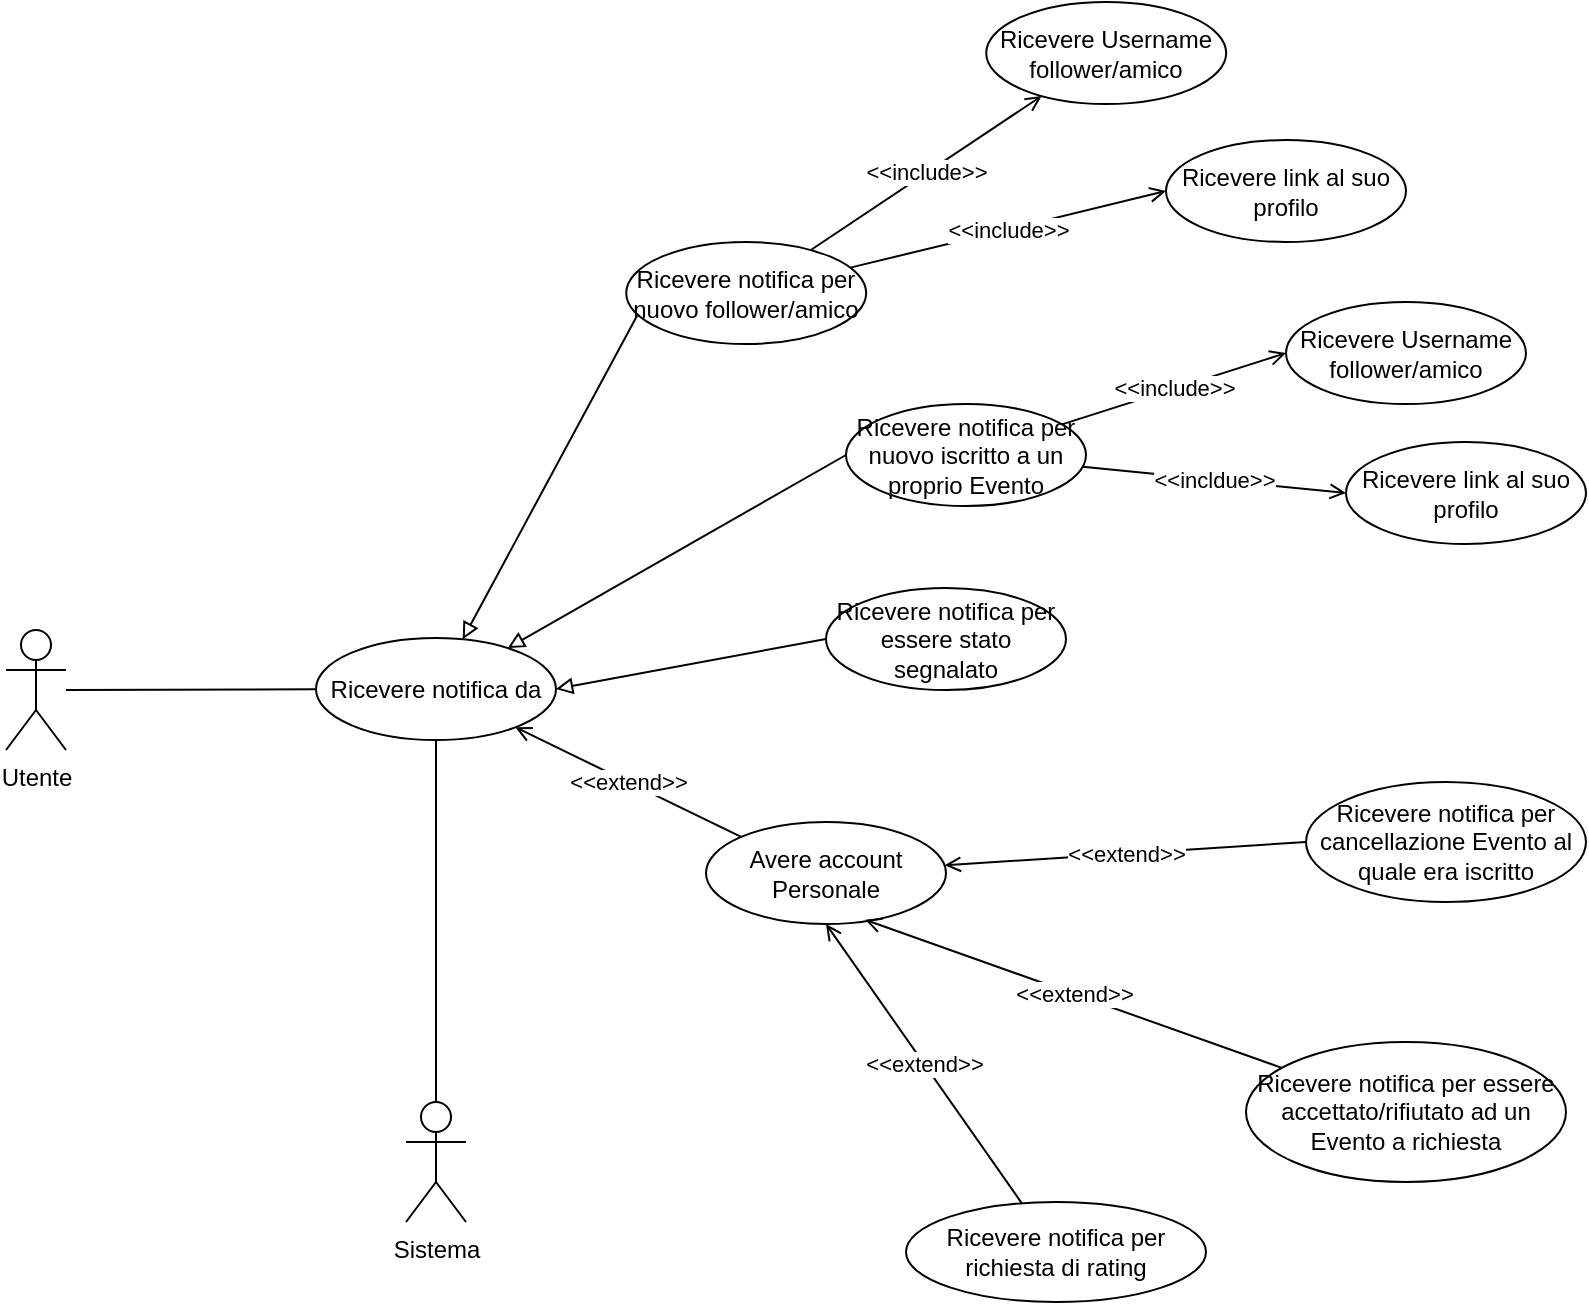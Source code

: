 <mxfile version="20.5.1" type="device"><diagram id="MKAdQQARXICSyJS72vWL" name="Page-1"><mxGraphModel dx="2194" dy="1095" grid="1" gridSize="10" guides="1" tooltips="1" connect="1" arrows="1" fold="1" page="1" pageScale="1" pageWidth="1169" pageHeight="827" math="0" shadow="0"><root><mxCell id="0"/><mxCell id="1" parent="0"/><mxCell id="Fpp9DzzpAphQtUtdZeHX-5" value="" style="edgeStyle=none;rounded=0;orthogonalLoop=1;jettySize=auto;html=1;endArrow=none;endFill=0;" parent="1" source="Fpp9DzzpAphQtUtdZeHX-1" target="Fpp9DzzpAphQtUtdZeHX-2" edge="1"><mxGeometry relative="1" as="geometry"/></mxCell><mxCell id="Fpp9DzzpAphQtUtdZeHX-1" value="Utente" style="shape=umlActor;verticalLabelPosition=bottom;verticalAlign=top;html=1;" parent="1" vertex="1"><mxGeometry x="80" y="384" width="30" height="60" as="geometry"/></mxCell><mxCell id="Fpp9DzzpAphQtUtdZeHX-4" style="rounded=0;orthogonalLoop=1;jettySize=auto;html=1;entryX=0.5;entryY=0;entryDx=0;entryDy=0;entryPerimeter=0;endArrow=none;endFill=0;" parent="1" source="Fpp9DzzpAphQtUtdZeHX-2" target="Fpp9DzzpAphQtUtdZeHX-3" edge="1"><mxGeometry relative="1" as="geometry"/></mxCell><mxCell id="Fpp9DzzpAphQtUtdZeHX-9" style="edgeStyle=none;rounded=0;orthogonalLoop=1;jettySize=auto;html=1;endArrow=block;endFill=0;exitX=0.048;exitY=0.711;exitDx=0;exitDy=0;exitPerimeter=0;" parent="1" source="Fpp9DzzpAphQtUtdZeHX-6" target="Fpp9DzzpAphQtUtdZeHX-2" edge="1"><mxGeometry relative="1" as="geometry"/></mxCell><mxCell id="Fpp9DzzpAphQtUtdZeHX-10" style="edgeStyle=none;rounded=0;orthogonalLoop=1;jettySize=auto;html=1;endArrow=block;endFill=0;exitX=0;exitY=0.5;exitDx=0;exitDy=0;" parent="1" source="Fpp9DzzpAphQtUtdZeHX-7" target="Fpp9DzzpAphQtUtdZeHX-2" edge="1"><mxGeometry relative="1" as="geometry"/></mxCell><mxCell id="Fpp9DzzpAphQtUtdZeHX-11" style="edgeStyle=none;rounded=0;orthogonalLoop=1;jettySize=auto;html=1;endArrow=block;endFill=0;exitX=0;exitY=0.5;exitDx=0;exitDy=0;entryX=1;entryY=0.5;entryDx=0;entryDy=0;" parent="1" source="Fpp9DzzpAphQtUtdZeHX-8" target="Fpp9DzzpAphQtUtdZeHX-2" edge="1"><mxGeometry relative="1" as="geometry"><mxPoint x="355.0" y="384.973" as="targetPoint"/></mxGeometry></mxCell><mxCell id="Fpp9DzzpAphQtUtdZeHX-22" value="&amp;lt;&amp;lt;extend&amp;gt;&amp;gt;" style="edgeStyle=none;rounded=0;orthogonalLoop=1;jettySize=auto;html=1;endArrow=open;endFill=0;exitX=0;exitY=0;exitDx=0;exitDy=0;" parent="1" source="Fpp9DzzpAphQtUtdZeHX-21" target="Fpp9DzzpAphQtUtdZeHX-2" edge="1"><mxGeometry relative="1" as="geometry"/></mxCell><mxCell id="Fpp9DzzpAphQtUtdZeHX-2" value="Ricevere notifica da" style="ellipse;whiteSpace=wrap;html=1;" parent="1" vertex="1"><mxGeometry x="235" y="388" width="120" height="51" as="geometry"/></mxCell><mxCell id="Fpp9DzzpAphQtUtdZeHX-3" value="Sistema" style="shape=umlActor;verticalLabelPosition=bottom;verticalAlign=top;html=1;" parent="1" vertex="1"><mxGeometry x="280" y="620" width="30" height="60" as="geometry"/></mxCell><mxCell id="Fpp9DzzpAphQtUtdZeHX-13" value="&amp;lt;&amp;lt;include&amp;gt;&amp;gt;" style="edgeStyle=none;rounded=0;orthogonalLoop=1;jettySize=auto;html=1;endArrow=open;endFill=0;" parent="1" source="Fpp9DzzpAphQtUtdZeHX-6" target="Fpp9DzzpAphQtUtdZeHX-12" edge="1"><mxGeometry relative="1" as="geometry"/></mxCell><mxCell id="Fpp9DzzpAphQtUtdZeHX-20" value="&amp;lt;&amp;lt;include&amp;gt;&amp;gt;" style="edgeStyle=none;rounded=0;orthogonalLoop=1;jettySize=auto;html=1;entryX=0;entryY=0.5;entryDx=0;entryDy=0;endArrow=open;endFill=0;" parent="1" source="Fpp9DzzpAphQtUtdZeHX-6" target="Fpp9DzzpAphQtUtdZeHX-19" edge="1"><mxGeometry relative="1" as="geometry"/></mxCell><mxCell id="Fpp9DzzpAphQtUtdZeHX-6" value="Ricevere notifica per nuovo follower/amico" style="ellipse;whiteSpace=wrap;html=1;" parent="1" vertex="1"><mxGeometry x="390.1" y="190" width="120" height="51" as="geometry"/></mxCell><mxCell id="Fpp9DzzpAphQtUtdZeHX-15" value="&amp;lt;&amp;lt;include&amp;gt;&amp;gt;" style="edgeStyle=none;rounded=0;orthogonalLoop=1;jettySize=auto;html=1;entryX=0;entryY=0.5;entryDx=0;entryDy=0;endArrow=open;endFill=0;" parent="1" source="Fpp9DzzpAphQtUtdZeHX-7" target="Fpp9DzzpAphQtUtdZeHX-14" edge="1"><mxGeometry relative="1" as="geometry"/></mxCell><mxCell id="Fpp9DzzpAphQtUtdZeHX-18" value="&amp;lt;&amp;lt;incldue&amp;gt;&amp;gt;" style="edgeStyle=none;rounded=0;orthogonalLoop=1;jettySize=auto;html=1;entryX=0;entryY=0.5;entryDx=0;entryDy=0;endArrow=open;endFill=0;" parent="1" source="Fpp9DzzpAphQtUtdZeHX-7" target="Fpp9DzzpAphQtUtdZeHX-17" edge="1"><mxGeometry relative="1" as="geometry"/></mxCell><mxCell id="Fpp9DzzpAphQtUtdZeHX-7" value="Ricevere notifica per nuovo iscritto a un proprio Evento" style="ellipse;whiteSpace=wrap;html=1;" parent="1" vertex="1"><mxGeometry x="500" y="271" width="120" height="51" as="geometry"/></mxCell><mxCell id="Fpp9DzzpAphQtUtdZeHX-8" value="Ricevere notifica per essere stato segnalato" style="ellipse;whiteSpace=wrap;html=1;" parent="1" vertex="1"><mxGeometry x="490" y="363" width="120" height="51" as="geometry"/></mxCell><mxCell id="Fpp9DzzpAphQtUtdZeHX-12" value="Ricevere Username follower/amico" style="ellipse;whiteSpace=wrap;html=1;" parent="1" vertex="1"><mxGeometry x="570.1" y="70" width="120" height="51" as="geometry"/></mxCell><mxCell id="Fpp9DzzpAphQtUtdZeHX-14" value="Ricevere Username follower/amico" style="ellipse;whiteSpace=wrap;html=1;" parent="1" vertex="1"><mxGeometry x="720" y="220" width="120" height="51" as="geometry"/></mxCell><mxCell id="Fpp9DzzpAphQtUtdZeHX-17" value="Ricevere link al suo profilo" style="ellipse;whiteSpace=wrap;html=1;" parent="1" vertex="1"><mxGeometry x="750" y="290" width="120" height="51" as="geometry"/></mxCell><mxCell id="Fpp9DzzpAphQtUtdZeHX-19" value="Ricevere link al suo profilo" style="ellipse;whiteSpace=wrap;html=1;" parent="1" vertex="1"><mxGeometry x="660" y="139" width="120" height="51" as="geometry"/></mxCell><mxCell id="Fpp9DzzpAphQtUtdZeHX-25" value="&amp;lt;&amp;lt;extend&amp;gt;&amp;gt;" style="edgeStyle=none;rounded=0;orthogonalLoop=1;jettySize=auto;html=1;endArrow=open;endFill=0;exitX=0;exitY=0.5;exitDx=0;exitDy=0;" parent="1" source="Fpp9DzzpAphQtUtdZeHX-23" target="Fpp9DzzpAphQtUtdZeHX-21" edge="1"><mxGeometry relative="1" as="geometry"/></mxCell><mxCell id="Fpp9DzzpAphQtUtdZeHX-21" value="Avere account Personale" style="ellipse;whiteSpace=wrap;html=1;" parent="1" vertex="1"><mxGeometry x="430" y="480" width="120" height="51" as="geometry"/></mxCell><mxCell id="Fpp9DzzpAphQtUtdZeHX-23" value="Ricevere notifica per cancellazione Evento al quale era iscritto" style="ellipse;whiteSpace=wrap;html=1;" parent="1" vertex="1"><mxGeometry x="730" y="460" width="140" height="60" as="geometry"/></mxCell><mxCell id="Fpp9DzzpAphQtUtdZeHX-28" value="&lt;meta charset=&quot;utf-8&quot;&gt;&lt;span style=&quot;color: rgb(0, 0, 0); font-family: Helvetica; font-size: 11px; font-style: normal; font-variant-ligatures: normal; font-variant-caps: normal; font-weight: 400; letter-spacing: normal; orphans: 2; text-align: center; text-indent: 0px; text-transform: none; widows: 2; word-spacing: 0px; -webkit-text-stroke-width: 0px; background-color: rgb(255, 255, 255); text-decoration-thickness: initial; text-decoration-style: initial; text-decoration-color: initial; float: none; display: inline !important;&quot;&gt;&amp;lt;&amp;lt;extend&amp;gt;&amp;gt;&lt;/span&gt;" style="edgeStyle=none;rounded=0;orthogonalLoop=1;jettySize=auto;html=1;endArrow=open;endFill=0;entryX=0.663;entryY=0.959;entryDx=0;entryDy=0;entryPerimeter=0;" parent="1" source="Fpp9DzzpAphQtUtdZeHX-27" target="Fpp9DzzpAphQtUtdZeHX-21" edge="1"><mxGeometry relative="1" as="geometry"><mxPoint x="510" y="540" as="targetPoint"/></mxGeometry></mxCell><mxCell id="Fpp9DzzpAphQtUtdZeHX-27" value="Ricevere notifica per essere accettato/rifiutato ad un Evento a richiesta" style="ellipse;whiteSpace=wrap;html=1;" parent="1" vertex="1"><mxGeometry x="700" y="590" width="160" height="70" as="geometry"/></mxCell><mxCell id="Fpp9DzzpAphQtUtdZeHX-30" value="&lt;meta charset=&quot;utf-8&quot;&gt;&lt;span style=&quot;color: rgb(0, 0, 0); font-family: Helvetica; font-size: 11px; font-style: normal; font-variant-ligatures: normal; font-variant-caps: normal; font-weight: 400; letter-spacing: normal; orphans: 2; text-align: center; text-indent: 0px; text-transform: none; widows: 2; word-spacing: 0px; -webkit-text-stroke-width: 0px; background-color: rgb(255, 255, 255); text-decoration-thickness: initial; text-decoration-style: initial; text-decoration-color: initial; float: none; display: inline !important;&quot;&gt;&amp;lt;&amp;lt;extend&amp;gt;&amp;gt;&lt;/span&gt;" style="edgeStyle=none;rounded=0;orthogonalLoop=1;jettySize=auto;html=1;entryX=0.5;entryY=1;entryDx=0;entryDy=0;endArrow=open;endFill=0;" parent="1" source="Fpp9DzzpAphQtUtdZeHX-29" target="Fpp9DzzpAphQtUtdZeHX-21" edge="1"><mxGeometry relative="1" as="geometry"/></mxCell><mxCell id="Fpp9DzzpAphQtUtdZeHX-29" value="Ricevere notifica per richiesta di rating" style="ellipse;whiteSpace=wrap;html=1;" parent="1" vertex="1"><mxGeometry x="530" y="670" width="150" height="50" as="geometry"/></mxCell></root></mxGraphModel></diagram></mxfile>